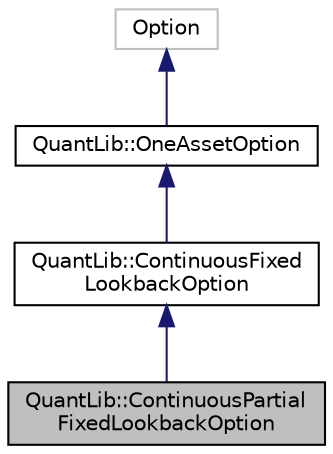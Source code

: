 digraph "QuantLib::ContinuousPartialFixedLookbackOption"
{
  edge [fontname="Helvetica",fontsize="10",labelfontname="Helvetica",labelfontsize="10"];
  node [fontname="Helvetica",fontsize="10",shape=record];
  Node1 [label="QuantLib::ContinuousPartial\lFixedLookbackOption",height=0.2,width=0.4,color="black", fillcolor="grey75", style="filled", fontcolor="black"];
  Node2 -> Node1 [dir="back",color="midnightblue",fontsize="10",style="solid"];
  Node2 [label="QuantLib::ContinuousFixed\lLookbackOption",height=0.2,width=0.4,color="black", fillcolor="white", style="filled",URL="$class_quant_lib_1_1_continuous_fixed_lookback_option.html",tooltip="Continuous-fixed lookback option. "];
  Node3 -> Node2 [dir="back",color="midnightblue",fontsize="10",style="solid"];
  Node3 [label="QuantLib::OneAssetOption",height=0.2,width=0.4,color="black", fillcolor="white", style="filled",URL="$class_quant_lib_1_1_one_asset_option.html",tooltip="Base class for options on a single asset. "];
  Node4 -> Node3 [dir="back",color="midnightblue",fontsize="10",style="solid"];
  Node4 [label="Option",height=0.2,width=0.4,color="grey75", fillcolor="white", style="filled"];
}
